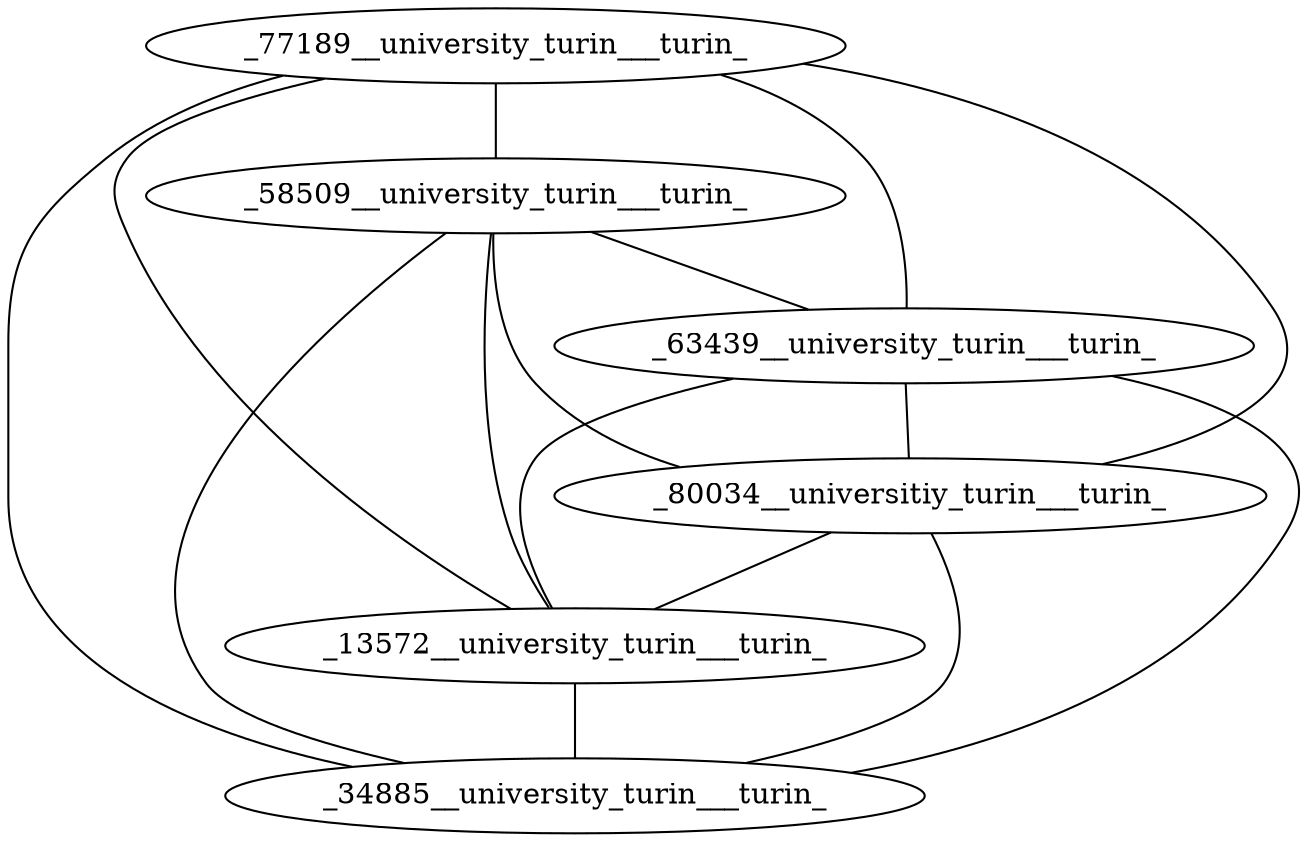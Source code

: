 graph {
_77189__university_turin___turin_ -- _58509__university_turin___turin_
_63439__university_turin___turin_ -- _77189__university_turin___turin_
_34885__university_turin___turin_ -- _77189__university_turin___turin_
_13572__university_turin___turin_ -- _34885__university_turin___turin_
_80034__universitiy_turin___turin_ -- _34885__university_turin___turin_
_34885__university_turin___turin_ -- _58509__university_turin___turin_
_63439__university_turin___turin_ -- _80034__universitiy_turin___turin_
_80034__universitiy_turin___turin_ -- _58509__university_turin___turin_
_13572__university_turin___turin_ -- _58509__university_turin___turin_
_77189__university_turin___turin_ -- _80034__universitiy_turin___turin_
_58509__university_turin___turin_ -- _63439__university_turin___turin_
_63439__university_turin___turin_ -- _13572__university_turin___turin_
_77189__university_turin___turin_ -- _13572__university_turin___turin_
_80034__universitiy_turin___turin_ -- _13572__university_turin___turin_
_63439__university_turin___turin_ -- _34885__university_turin___turin_
}